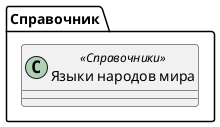 ﻿@startuml ЯзыкиНародовМира
'!include templates.wsd
'..\include templates.wsd
class Справочник.ЯзыкиНародовМира as "Языки народов мира" <<Справочники>>
{
}
@enduml

